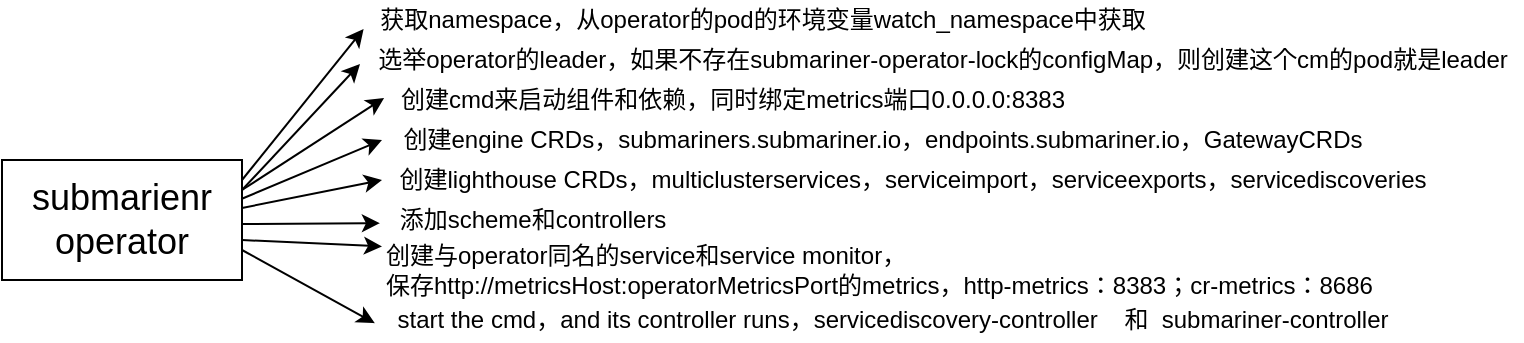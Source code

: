 <mxfile version="13.9.8" type="github" pages="3">
  <diagram id="Ht1M8jgEwFfnCIfOTk4-" name="operator-process">
    <mxGraphModel dx="981" dy="532" grid="1" gridSize="10" guides="1" tooltips="1" connect="1" arrows="1" fold="1" page="1" pageScale="1" pageWidth="1169" pageHeight="827" math="0" shadow="0">
      <root>
        <mxCell id="0" />
        <mxCell id="1" parent="0" />
        <mxCell id="6Ttk6MVjyOUTEQbwX9wA-1" value="&lt;font style=&quot;font-size: 18px&quot;&gt;submarienr&lt;br&gt;operator&lt;/font&gt;" style="rounded=0;whiteSpace=wrap;html=1;" parent="1" vertex="1">
          <mxGeometry x="90" y="120" width="120" height="60" as="geometry" />
        </mxCell>
        <mxCell id="6Ttk6MVjyOUTEQbwX9wA-4" value="" style="endArrow=classic;html=1;entryX=0.002;entryY=0.725;entryDx=0;entryDy=0;entryPerimeter=0;" parent="1" edge="1" target="6Ttk6MVjyOUTEQbwX9wA-5">
          <mxGeometry width="50" height="50" relative="1" as="geometry">
            <mxPoint x="210" y="130" as="sourcePoint" />
            <mxPoint x="260" y="80" as="targetPoint" />
          </mxGeometry>
        </mxCell>
        <mxCell id="6Ttk6MVjyOUTEQbwX9wA-5" value="获取namespace，从operator的pod的环境变量watch_namespace中获取" style="text;html=1;align=center;verticalAlign=middle;resizable=0;points=[];autosize=1;" parent="1" vertex="1">
          <mxGeometry x="270" y="40" width="400" height="20" as="geometry" />
        </mxCell>
        <mxCell id="6Ttk6MVjyOUTEQbwX9wA-7" value="选举operator的leader，如果不存在submariner-operator-lock的configMap，则创建这个cm的pod就是leader" style="text;html=1;align=center;verticalAlign=middle;resizable=0;points=[];autosize=1;" parent="1" vertex="1">
          <mxGeometry x="270" y="60" width="580" height="20" as="geometry" />
        </mxCell>
        <mxCell id="bxi6inl1epP-guMML2Eb-1" value="" style="endArrow=classic;html=1;entryX=0.003;entryY=0.45;entryDx=0;entryDy=0;entryPerimeter=0;exitX=1;exitY=0.25;exitDx=0;exitDy=0;" edge="1" parent="1" source="6Ttk6MVjyOUTEQbwX9wA-1" target="bxi6inl1epP-guMML2Eb-2">
          <mxGeometry width="50" height="50" relative="1" as="geometry">
            <mxPoint x="212" y="154" as="sourcePoint" />
            <mxPoint x="272" y="110" as="targetPoint" />
          </mxGeometry>
        </mxCell>
        <mxCell id="bxi6inl1epP-guMML2Eb-2" value="创建cmd来启动组件和依赖，同时绑定metrics端口0.0.0.0:8383" style="text;html=1;align=center;verticalAlign=middle;resizable=0;points=[];autosize=1;" vertex="1" parent="1">
          <mxGeometry x="280" y="80" width="350" height="20" as="geometry" />
        </mxCell>
        <mxCell id="bxi6inl1epP-guMML2Eb-4" value="创建engine CRDs，submariners.submariner.io，endpoints.submariner.io，GatewayCRDs&lt;span style=&quot;color: rgba(0 , 0 , 0 , 0) ; font-family: monospace ; font-size: 0px&quot;&gt;%3CmxGraphModel%3E%3Croot%3E%3CmxCell%20id%3D%220%22%2F%3E%3CmxCell%20id%3D%221%22%20parent%3D%220%22%2F%3E%3CmxCell%20id%3D%222%22%20value%3D%22%22%20style%3D%22endArrow%3Dclassic%3Bhtml%3D1%3BentryX%3D0.003%3BentryY%3D0.45%3BentryDx%3D0%3BentryDy%3D0%3BentryPerimeter%3D0%3B%22%20edge%3D%221%22%20parent%3D%221%22%3E%3CmxGeometry%20width%3D%2250%22%20height%3D%2250%22%20relative%3D%221%22%20as%3D%22geometry%22%3E%3CmxPoint%20x%3D%22210%22%20y%3D%22142.12%22%20as%3D%22sourcePoint%22%2F%3E%3CmxPoint%20x%3D%22386.05%22%20y%3D%22119.0%22%20as%3D%22targetPoint%22%2F%3E%3C%2FmxGeometry%3E%3C%2FmxCell%3E%3C%2Froot%3E%3C%2FmxGraphModel%3E&lt;/span&gt;&lt;font color=&quot;rgba(0, 0, 0, 0)&quot; face=&quot;monospace&quot;&gt;&lt;span style=&quot;font-size: 0px&quot;&gt;engine CRDs&lt;/span&gt;&lt;/font&gt;" style="text;html=1;align=center;verticalAlign=middle;resizable=0;points=[];autosize=1;" vertex="1" parent="1">
          <mxGeometry x="280" y="100" width="500" height="20" as="geometry" />
        </mxCell>
        <mxCell id="bxi6inl1epP-guMML2Eb-6" value="" style="endArrow=classic;html=1;entryX=0;entryY=0.5;entryDx=0;entryDy=0;entryPerimeter=0;exitX=0.997;exitY=0.325;exitDx=0;exitDy=0;exitPerimeter=0;" edge="1" parent="1" source="6Ttk6MVjyOUTEQbwX9wA-1" target="bxi6inl1epP-guMML2Eb-4">
          <mxGeometry width="50" height="50" relative="1" as="geometry">
            <mxPoint x="210" y="149.56" as="sourcePoint" />
            <mxPoint x="386.05" y="126.44" as="targetPoint" />
          </mxGeometry>
        </mxCell>
        <mxCell id="bxi6inl1epP-guMML2Eb-7" value="创建lighthouse CRDs，multiclusterservices，serviceimport，serviceexports，servicediscoveries&lt;span style=&quot;color: rgba(0 , 0 , 0 , 0) ; font-family: monospace ; font-size: 0px&quot;&gt;%3CmxGraphModel%3E%3Croot%3E%3CmxCell%20id%3D%220%22%2F%3E%3CmxCell%20id%3D%221%22%20parent%3D%220%22%2F%3E%3CmxCell%20id%3D%222%22%20value%3D%22%22%20style%3D%22endArrow%3Dclassic%3Bhtml%3D1%3BentryX%3D0.003%3BentryY%3D0.45%3BentryDx%3D0%3BentryDy%3D0%3BentryPerimeter%3D0%3B%22%20edge%3D%221%22%20parent%3D%221%22%3E%3CmxGeometry%20width%3D%2250%22%20height%3D%2250%22%20relative%3D%221%22%20as%3D%22geometry%22%3E%3CmxPoint%20x%3D%22210%22%20y%3D%22142.12%22%20as%3D%22sourcePoint%22%2F%3E%3CmxPoint%20x%3D%22386.05%22%20y%3D%22119.0%22%20as%3D%22targetPoint%22%2F%3E%3C%2FmxGeometry%3E%3C%2FmxCell%3E%3C%2Froot%3E%3C%2FmxGraphModel%3E&lt;/span&gt;&lt;font color=&quot;rgba(0, 0, 0, 0)&quot; face=&quot;monospace&quot;&gt;&lt;span style=&quot;font-size: 0px&quot;&gt;engine CRDs&lt;/span&gt;&lt;/font&gt;" style="text;html=1;align=center;verticalAlign=middle;resizable=0;points=[];autosize=1;" vertex="1" parent="1">
          <mxGeometry x="280" y="120" width="530" height="20" as="geometry" />
        </mxCell>
        <mxCell id="bxi6inl1epP-guMML2Eb-8" value="" style="endArrow=classic;html=1;exitX=1;exitY=0.4;exitDx=0;exitDy=0;exitPerimeter=0;entryX=0;entryY=0.5;entryDx=0;entryDy=0;entryPerimeter=0;" edge="1" parent="1" target="bxi6inl1epP-guMML2Eb-7" source="6Ttk6MVjyOUTEQbwX9wA-1">
          <mxGeometry width="50" height="50" relative="1" as="geometry">
            <mxPoint x="210" y="167.56" as="sourcePoint" />
            <mxPoint x="386.05" y="144.44" as="targetPoint" />
          </mxGeometry>
        </mxCell>
        <mxCell id="bxi6inl1epP-guMML2Eb-9" value="创建与operator同名的service和service monitor，&lt;br&gt;保存http://metricsHost:operatorMetricsPort的metrics，http-metrics：8383；cr-metrics：8686" style="text;html=1;align=left;verticalAlign=middle;resizable=0;points=[];autosize=1;" vertex="1" parent="1">
          <mxGeometry x="280.0" y="160" width="510" height="30" as="geometry" />
        </mxCell>
        <mxCell id="bxi6inl1epP-guMML2Eb-10" value="" style="endArrow=classic;html=1;entryX=-0.007;entryY=0.579;entryDx=0;entryDy=0;entryPerimeter=0;" edge="1" parent="1" target="bxi6inl1epP-guMML2Eb-11">
          <mxGeometry width="50" height="50" relative="1" as="geometry">
            <mxPoint x="210" y="152" as="sourcePoint" />
            <mxPoint x="385.63" y="154.44" as="targetPoint" />
          </mxGeometry>
        </mxCell>
        <mxCell id="bxi6inl1epP-guMML2Eb-11" value="添加scheme和controllers" style="text;html=1;align=center;verticalAlign=middle;resizable=0;points=[];autosize=1;" vertex="1" parent="1">
          <mxGeometry x="280.0" y="140" width="150" height="20" as="geometry" />
        </mxCell>
        <mxCell id="bxi6inl1epP-guMML2Eb-12" value="" style="endArrow=classic;html=1;" edge="1" parent="1" target="bxi6inl1epP-guMML2Eb-9">
          <mxGeometry width="50" height="50" relative="1" as="geometry">
            <mxPoint x="210" y="160" as="sourcePoint" />
            <mxPoint x="385.21" y="165.8" as="targetPoint" />
          </mxGeometry>
        </mxCell>
        <mxCell id="bxi6inl1epP-guMML2Eb-14" value="" style="endArrow=classic;html=1;exitX=1;exitY=0.25;exitDx=0;exitDy=0;" edge="1" parent="1" source="6Ttk6MVjyOUTEQbwX9wA-1">
          <mxGeometry width="50" height="50" relative="1" as="geometry">
            <mxPoint x="220" y="145" as="sourcePoint" />
            <mxPoint x="269" y="72" as="targetPoint" />
          </mxGeometry>
        </mxCell>
        <mxCell id="bxi6inl1epP-guMML2Eb-15" value="" style="endArrow=classic;html=1;entryX=-0.007;entryY=0.579;entryDx=0;entryDy=0;entryPerimeter=0;exitX=1;exitY=0.75;exitDx=0;exitDy=0;" edge="1" parent="1" target="bxi6inl1epP-guMML2Eb-16" source="6Ttk6MVjyOUTEQbwX9wA-1">
          <mxGeometry width="50" height="50" relative="1" as="geometry">
            <mxPoint x="210" y="232" as="sourcePoint" />
            <mxPoint x="385.63" y="234.44" as="targetPoint" />
          </mxGeometry>
        </mxCell>
        <mxCell id="bxi6inl1epP-guMML2Eb-16" value="start the cmd，and its controller runs，servicediscovery-controller&amp;nbsp; &amp;nbsp; 和&amp;nbsp;&amp;nbsp;submariner-controller" style="text;html=1;align=center;verticalAlign=middle;resizable=0;points=[];autosize=1;" vertex="1" parent="1">
          <mxGeometry x="280.0" y="190" width="510" height="20" as="geometry" />
        </mxCell>
      </root>
    </mxGraphModel>
  </diagram>
  <diagram id="Gajw48IiDgHLdyh9EDvu" name="submariner-controller">
    <mxGraphModel dx="1422" dy="772" grid="1" gridSize="10" guides="1" tooltips="1" connect="1" arrows="1" fold="1" page="1" pageScale="1" pageWidth="827" pageHeight="1169" math="0" shadow="0">
      <root>
        <mxCell id="fTO4weohDSsOzyyNUopB-0" />
        <mxCell id="fTO4weohDSsOzyyNUopB-1" parent="fTO4weohDSsOzyyNUopB-0" />
        <mxCell id="YSVnjP1xltLRZuk7L1aq-11" value="" style="edgeStyle=orthogonalEdgeStyle;rounded=0;orthogonalLoop=1;jettySize=auto;html=1;" edge="1" parent="fTO4weohDSsOzyyNUopB-1" source="YSVnjP1xltLRZuk7L1aq-12" target="YSVnjP1xltLRZuk7L1aq-21">
          <mxGeometry relative="1" as="geometry" />
        </mxCell>
        <mxCell id="YSVnjP1xltLRZuk7L1aq-12" value="&lt;font style=&quot;font-size: 18px&quot;&gt;submariner-controller&lt;/font&gt;" style="rounded=0;whiteSpace=wrap;html=1;align=center;" vertex="1" parent="fTO4weohDSsOzyyNUopB-1">
          <mxGeometry x="250" y="10" width="250" height="50" as="geometry" />
        </mxCell>
        <mxCell id="YSVnjP1xltLRZuk7L1aq-13" value="" style="edgeStyle=orthogonalEdgeStyle;rounded=0;orthogonalLoop=1;jettySize=auto;html=1;exitX=0.696;exitY=1;exitDx=0;exitDy=0;exitPerimeter=0;" edge="1" parent="fTO4weohDSsOzyyNUopB-1" target="YSVnjP1xltLRZuk7L1aq-15">
          <mxGeometry relative="1" as="geometry">
            <mxPoint x="374.96" y="110" as="sourcePoint" />
          </mxGeometry>
        </mxCell>
        <mxCell id="YSVnjP1xltLRZuk7L1aq-14" value="" style="edgeStyle=orthogonalEdgeStyle;rounded=0;orthogonalLoop=1;jettySize=auto;html=1;" edge="1" parent="fTO4weohDSsOzyyNUopB-1" source="YSVnjP1xltLRZuk7L1aq-15">
          <mxGeometry relative="1" as="geometry">
            <mxPoint x="375" y="202" as="targetPoint" />
          </mxGeometry>
        </mxCell>
        <mxCell id="YSVnjP1xltLRZuk7L1aq-15" value="&lt;font style=&quot;font-size: 18px&quot;&gt;获取Submariner实例&lt;/font&gt;" style="whiteSpace=wrap;html=1;align=center;" vertex="1" parent="fTO4weohDSsOzyyNUopB-1">
          <mxGeometry x="265" y="140" width="220" height="32" as="geometry" />
        </mxCell>
        <mxCell id="YSVnjP1xltLRZuk7L1aq-21" value="&lt;div style=&quot;text-align: left&quot;&gt;&lt;span style=&quot;text-align: center&quot;&gt;&lt;span style=&quot;font-size: 18px&quot;&gt;watch&amp;nbsp; Submariner&lt;/span&gt;&lt;span style=&quot;font-size: 18px&quot;&gt;（v1alpha1）、 appsv1.&lt;/span&gt;&lt;/span&gt;&lt;span style=&quot;font-size: 18px&quot;&gt;DaemonSets、&lt;/span&gt;&lt;span style=&quot;font-size: 18px&quot;&gt;Gateway.submariner.io（v1）&lt;/span&gt;&lt;/div&gt;" style="rounded=0;whiteSpace=wrap;html=1;align=left;" vertex="1" parent="fTO4weohDSsOzyyNUopB-1">
          <mxGeometry x="10" y="72" width="715" height="38" as="geometry" />
        </mxCell>
        <mxCell id="9_wJL0LmT1u2wDjK_UKI-2" value="" style="edgeStyle=orthogonalEdgeStyle;rounded=0;orthogonalLoop=1;jettySize=auto;html=1;" edge="1" parent="fTO4weohDSsOzyyNUopB-1" source="9_wJL0LmT1u2wDjK_UKI-0" target="9_wJL0LmT1u2wDjK_UKI-1">
          <mxGeometry relative="1" as="geometry" />
        </mxCell>
        <mxCell id="Ivev1BaHZAPnIw2M3kdI-1" value="" style="edgeStyle=orthogonalEdgeStyle;rounded=0;orthogonalLoop=1;jettySize=auto;html=1;" edge="1" parent="fTO4weohDSsOzyyNUopB-1" source="9_wJL0LmT1u2wDjK_UKI-0" target="Ivev1BaHZAPnIw2M3kdI-0">
          <mxGeometry relative="1" as="geometry" />
        </mxCell>
        <mxCell id="9_wJL0LmT1u2wDjK_UKI-0" value="&lt;span style=&quot;font-size: 18px&quot;&gt;更新submariner默认参数（空则设置默认值）&lt;/span&gt;" style="whiteSpace=wrap;html=1;align=center;" vertex="1" parent="fTO4weohDSsOzyyNUopB-1">
          <mxGeometry x="191.25" y="202" width="367.5" height="32" as="geometry" />
        </mxCell>
        <mxCell id="9_wJL0LmT1u2wDjK_UKI-1" value="&lt;font style=&quot;font-size: 14px&quot;&gt;Spec.Repository =&amp;nbsp;&amp;nbsp;quay.io/submariner&lt;br&gt;&lt;/font&gt;&lt;div style=&quot;text-align: left&quot;&gt;&lt;span&gt;&lt;font size=&quot;3&quot;&gt;Spec.Version = 0.7.0&lt;/font&gt;&lt;/span&gt;&lt;/div&gt;&lt;div style=&quot;text-align: left&quot;&gt;&lt;span&gt;&lt;font size=&quot;3&quot;&gt;Spec.ColorCodes = blue&lt;/font&gt;&lt;/span&gt;&lt;/div&gt;" style="whiteSpace=wrap;html=1;" vertex="1" parent="fTO4weohDSsOzyyNUopB-1">
          <mxGeometry x="580" y="188" width="260" height="60" as="geometry" />
        </mxCell>
        <mxCell id="Ivev1BaHZAPnIw2M3kdI-3" value="" style="edgeStyle=orthogonalEdgeStyle;rounded=0;orthogonalLoop=1;jettySize=auto;html=1;exitX=1;exitY=0.5;exitDx=0;exitDy=0;" edge="1" parent="fTO4weohDSsOzyyNUopB-1" source="Ivev1BaHZAPnIw2M3kdI-0" target="Ivev1BaHZAPnIw2M3kdI-2">
          <mxGeometry relative="1" as="geometry">
            <Array as="points">
              <mxPoint x="435" y="273" />
            </Array>
          </mxGeometry>
        </mxCell>
        <mxCell id="Ivev1BaHZAPnIw2M3kdI-24" value="" style="edgeStyle=orthogonalEdgeStyle;rounded=0;orthogonalLoop=1;jettySize=auto;html=1;" edge="1" parent="fTO4weohDSsOzyyNUopB-1" source="Ivev1BaHZAPnIw2M3kdI-0" target="Ivev1BaHZAPnIw2M3kdI-23">
          <mxGeometry relative="1" as="geometry" />
        </mxCell>
        <mxCell id="Ivev1BaHZAPnIw2M3kdI-0" value="&lt;font style=&quot;font-size: 18px&quot;&gt;服务发现&lt;/font&gt;" style="whiteSpace=wrap;html=1;" vertex="1" parent="fTO4weohDSsOzyyNUopB-1">
          <mxGeometry x="315" y="260" width="120" height="30" as="geometry" />
        </mxCell>
        <mxCell id="Ivev1BaHZAPnIw2M3kdI-2" value="&lt;font style=&quot;font-size: 14px&quot;&gt;1.如果之前存在服务发现，则直接使用---如果clusterNetwork存在 且 网络插件也存在，直接返回&lt;br&gt;&lt;/font&gt;" style="whiteSpace=wrap;html=1;align=left;" vertex="1" parent="fTO4weohDSsOzyyNUopB-1">
          <mxGeometry x="467" y="255" width="360" height="35" as="geometry" />
        </mxCell>
        <mxCell id="Ivev1BaHZAPnIw2M3kdI-12" value="" style="edgeStyle=orthogonalEdgeStyle;rounded=0;orthogonalLoop=1;jettySize=auto;html=1;" edge="1" parent="fTO4weohDSsOzyyNUopB-1" source="Ivev1BaHZAPnIw2M3kdI-5" target="Ivev1BaHZAPnIw2M3kdI-11">
          <mxGeometry relative="1" as="geometry" />
        </mxCell>
        <mxCell id="Ivev1BaHZAPnIw2M3kdI-21" value="" style="edgeStyle=orthogonalEdgeStyle;rounded=0;orthogonalLoop=1;jettySize=auto;html=1;" edge="1" parent="fTO4weohDSsOzyyNUopB-1" source="Ivev1BaHZAPnIw2M3kdI-5" target="Ivev1BaHZAPnIw2M3kdI-20">
          <mxGeometry relative="1" as="geometry" />
        </mxCell>
        <mxCell id="Ivev1BaHZAPnIw2M3kdI-5" value="&lt;font style=&quot;font-size: 14px&quot;&gt;2.不存在服务发现，进行服务发现&lt;br&gt;&lt;/font&gt;" style="whiteSpace=wrap;html=1;align=left;" vertex="1" parent="fTO4weohDSsOzyyNUopB-1">
          <mxGeometry x="467" y="300" width="213" height="35" as="geometry" />
        </mxCell>
        <mxCell id="Ivev1BaHZAPnIw2M3kdI-6" value="" style="edgeStyle=orthogonalEdgeStyle;rounded=0;orthogonalLoop=1;jettySize=auto;html=1;entryX=0;entryY=0.5;entryDx=0;entryDy=0;" edge="1" parent="fTO4weohDSsOzyyNUopB-1" source="Ivev1BaHZAPnIw2M3kdI-0" target="Ivev1BaHZAPnIw2M3kdI-5">
          <mxGeometry relative="1" as="geometry">
            <mxPoint x="445" y="285" as="sourcePoint" />
            <mxPoint x="477" y="282.524" as="targetPoint" />
            <Array as="points">
              <mxPoint x="447" y="275" />
              <mxPoint x="447" y="317" />
            </Array>
          </mxGeometry>
        </mxCell>
        <mxCell id="Ivev1BaHZAPnIw2M3kdI-14" value="" style="edgeStyle=orthogonalEdgeStyle;rounded=0;orthogonalLoop=1;jettySize=auto;html=1;" edge="1" parent="fTO4weohDSsOzyyNUopB-1" source="Ivev1BaHZAPnIw2M3kdI-11" target="Ivev1BaHZAPnIw2M3kdI-13">
          <mxGeometry relative="1" as="geometry" />
        </mxCell>
        <mxCell id="Ivev1BaHZAPnIw2M3kdI-11" value="&lt;font style=&quot;font-size: 14px&quot;&gt;1.判断rOpenShift4Network、WeaveNetwork、FlannelNetwork&lt;br&gt;&lt;/font&gt;" style="whiteSpace=wrap;html=1;align=left;" vertex="1" parent="fTO4weohDSsOzyyNUopB-1">
          <mxGeometry x="700" y="300" width="210" height="35" as="geometry" />
        </mxCell>
        <mxCell id="Ivev1BaHZAPnIw2M3kdI-25" value="" style="edgeStyle=orthogonalEdgeStyle;rounded=0;orthogonalLoop=1;jettySize=auto;html=1;" edge="1" parent="fTO4weohDSsOzyyNUopB-1" source="Ivev1BaHZAPnIw2M3kdI-13" target="Ivev1BaHZAPnIw2M3kdI-15">
          <mxGeometry relative="1" as="geometry" />
        </mxCell>
        <mxCell id="Ivev1BaHZAPnIw2M3kdI-13" value="&lt;font style=&quot;font-size: 14px&quot;&gt;2.设置PodCIDRs&lt;br&gt;&amp;nbsp; &amp;nbsp;设置ServiceCIDRs&lt;br&gt;&amp;nbsp; &amp;nbsp;设置NetworkPlugin的name&lt;br&gt;&lt;/font&gt;" style="whiteSpace=wrap;html=1;align=left;" vertex="1" parent="fTO4weohDSsOzyyNUopB-1">
          <mxGeometry x="940" y="292.5" width="190" height="50" as="geometry" />
        </mxCell>
        <mxCell id="Ivev1BaHZAPnIw2M3kdI-15" value="&lt;font style=&quot;font-size: 14px&quot;&gt;3.查询globalCIDRs（查submariner，.Spec.GlobalCIDR）&lt;br&gt;&amp;nbsp; &amp;nbsp;返回discovery&lt;br&gt;如果没有服务发现，则使用generic的discovery&lt;br&gt;（查kube-controller为podCIDRs和kube-apiserver是serviceCIDRs）&lt;br&gt;&lt;/font&gt;" style="whiteSpace=wrap;html=1;align=left;" vertex="1" parent="fTO4weohDSsOzyyNUopB-1">
          <mxGeometry x="1150" y="282.5" width="440" height="70" as="geometry" />
        </mxCell>
        <mxCell id="Ivev1BaHZAPnIw2M3kdI-20" value="&lt;font style=&quot;font-size: 14px&quot;&gt;3.设置submariner.Status的ClusterCIDR 和&amp;nbsp;ServiceCIDR&lt;br&gt;&lt;/font&gt;" style="whiteSpace=wrap;html=1;align=left;" vertex="1" parent="fTO4weohDSsOzyyNUopB-1">
          <mxGeometry x="467" y="352.5" width="213" height="35" as="geometry" />
        </mxCell>
        <mxCell id="Ivev1BaHZAPnIw2M3kdI-22" value="" style="edgeStyle=orthogonalEdgeStyle;rounded=0;orthogonalLoop=1;jettySize=auto;html=1;entryX=0;entryY=0.54;entryDx=0;entryDy=0;exitX=0.994;exitY=0.812;exitDx=0;exitDy=0;exitPerimeter=0;entryPerimeter=0;" edge="1" parent="fTO4weohDSsOzyyNUopB-1" source="Ivev1BaHZAPnIw2M3kdI-0" target="Ivev1BaHZAPnIw2M3kdI-20">
          <mxGeometry relative="1" as="geometry">
            <mxPoint x="445" y="285.01" as="sourcePoint" />
            <mxPoint x="477" y="327.5" as="targetPoint" />
            <Array as="points">
              <mxPoint x="440" y="284" />
              <mxPoint x="440" y="371" />
              <mxPoint x="467" y="371" />
            </Array>
          </mxGeometry>
        </mxCell>
        <mxCell id="Ivev1BaHZAPnIw2M3kdI-29" value="" style="edgeStyle=orthogonalEdgeStyle;rounded=0;orthogonalLoop=1;jettySize=auto;html=1;" edge="1" parent="fTO4weohDSsOzyyNUopB-1" source="Ivev1BaHZAPnIw2M3kdI-23" target="Ivev1BaHZAPnIw2M3kdI-28">
          <mxGeometry relative="1" as="geometry" />
        </mxCell>
        <mxCell id="Ua-teP7_7NLsLcD_5R8c-5" value="" style="edgeStyle=orthogonalEdgeStyle;rounded=0;orthogonalLoop=1;jettySize=auto;html=1;" edge="1" parent="fTO4weohDSsOzyyNUopB-1" source="Ivev1BaHZAPnIw2M3kdI-23" target="Ua-teP7_7NLsLcD_5R8c-4">
          <mxGeometry relative="1" as="geometry" />
        </mxCell>
        <mxCell id="Ivev1BaHZAPnIw2M3kdI-23" value="&lt;font style=&quot;font-size: 18px&quot;&gt;reconcileEngineDaemonSet&lt;/font&gt;" style="whiteSpace=wrap;html=1;" vertex="1" parent="fTO4weohDSsOzyyNUopB-1">
          <mxGeometry x="260.63" y="397.5" width="228.75" height="30" as="geometry" />
        </mxCell>
        <mxCell id="Ua-teP7_7NLsLcD_5R8c-2" value="" style="edgeStyle=orthogonalEdgeStyle;rounded=0;orthogonalLoop=1;jettySize=auto;html=1;" edge="1" parent="fTO4weohDSsOzyyNUopB-1" source="Ivev1BaHZAPnIw2M3kdI-28" target="Ua-teP7_7NLsLcD_5R8c-1">
          <mxGeometry relative="1" as="geometry" />
        </mxCell>
        <mxCell id="Ua-teP7_7NLsLcD_5R8c-6" value="" style="edgeStyle=orthogonalEdgeStyle;rounded=0;orthogonalLoop=1;jettySize=auto;html=1;" edge="1" parent="fTO4weohDSsOzyyNUopB-1" source="Ivev1BaHZAPnIw2M3kdI-28" target="WasMY_L5gTIYpgcNoX2y-0">
          <mxGeometry relative="1" as="geometry" />
        </mxCell>
        <mxCell id="Ivev1BaHZAPnIw2M3kdI-28" value="&lt;font style=&quot;font-size: 14px&quot;&gt;1.创建submariner-gateway的daemonsets&lt;br&gt;&lt;/font&gt;" style="whiteSpace=wrap;html=1;align=left;" vertex="1" parent="fTO4weohDSsOzyyNUopB-1">
          <mxGeometry x="530" y="395" width="160" height="35" as="geometry" />
        </mxCell>
        <mxCell id="WasMY_L5gTIYpgcNoX2y-0" value="&lt;span style=&quot;background-color: rgb(255 , 255 , 255)&quot;&gt;lables (app是matchLabels)&lt;br&gt;&lt;span style=&quot;text-align: center&quot;&gt;app=&lt;/span&gt;&lt;span style=&quot;text-align: center&quot;&gt;submariner-engine&lt;br&gt;&lt;/span&gt;&lt;span style=&quot;text-align: center&quot;&gt;component=&lt;/span&gt;&lt;/span&gt;engine" style="whiteSpace=wrap;html=1;align=left;" vertex="1" parent="fTO4weohDSsOzyyNUopB-1">
          <mxGeometry x="710" y="390" width="230" height="45" as="geometry" />
        </mxCell>
        <mxCell id="Ua-teP7_7NLsLcD_5R8c-0" value="&lt;font style=&quot;font-size: 14px&quot;&gt;&lt;b&gt;设置controller的reference&lt;/b&gt;：&lt;/font&gt;&lt;span style=&quot;color: rgb(51 , 51 , 51) ; font-family: &amp;#34;helvetica neue&amp;#34; , &amp;#34;helvetica&amp;#34; , &amp;#34;arial&amp;#34; , &amp;#34;hiragino sans gb&amp;#34; , &amp;#34;hiragino sans gb w3&amp;#34; , &amp;#34;microsoft yahei ui&amp;#34; , &amp;#34;microsoft yahei&amp;#34; , sans-serif ; font-size: 13px&quot;&gt;SetControllerReference将所有者设置为受控时的Controller OwnerReference。&lt;/span&gt;&lt;span style=&quot;color: rgb(51 , 51 , 51) ; font-family: &amp;#34;helvetica neue&amp;#34; , &amp;#34;helvetica&amp;#34; , &amp;#34;arial&amp;#34; , &amp;#34;hiragino sans gb&amp;#34; , &amp;#34;hiragino sans gb w3&amp;#34; , &amp;#34;microsoft yahei ui&amp;#34; , &amp;#34;microsoft yahei&amp;#34; , sans-serif ; font-size: 13px&quot;&gt;&amp;nbsp;这用于对受控对象进行垃圾回收，并在对受控对象进行更改时协调所有者对象&lt;/span&gt;&lt;span style=&quot;color: rgb(51 , 51 , 51) ; font-family: &amp;#34;helvetica neue&amp;#34; , &amp;#34;helvetica&amp;#34; , &amp;#34;arial&amp;#34; , &amp;#34;hiragino sans gb&amp;#34; , &amp;#34;hiragino sans gb w3&amp;#34; , &amp;#34;microsoft yahei ui&amp;#34; , &amp;#34;microsoft yahei&amp;#34; , sans-serif ; font-size: 13px&quot;&gt;（使用Watch + EnqueueRequestForOwner）。&lt;/span&gt;&lt;span style=&quot;color: rgb(51 , 51 , 51) ; font-family: &amp;#34;helvetica neue&amp;#34; , &amp;#34;helvetica&amp;#34; , &amp;#34;arial&amp;#34; , &amp;#34;hiragino sans gb&amp;#34; , &amp;#34;hiragino sans gb w3&amp;#34; , &amp;#34;microsoft yahei ui&amp;#34; , &amp;#34;microsoft yahei&amp;#34; , sans-serif ; font-size: 13px&quot;&gt;&amp;nbsp;由于只有一个OwnerReference可以是控制器，因此，&lt;/span&gt;&lt;span style=&quot;color: rgb(51 , 51 , 51) ; font-family: &amp;#34;helvetica neue&amp;#34; , &amp;#34;helvetica&amp;#34; , &amp;#34;arial&amp;#34; , &amp;#34;hiragino sans gb&amp;#34; , &amp;#34;hiragino sans gb w3&amp;#34; , &amp;#34;microsoft yahei ui&amp;#34; , &amp;#34;microsoft yahei&amp;#34; , sans-serif ; font-size: 13px&quot;&gt;如果存在另一个设置了Controller标志的OwnerReference，则它将返回错误。&lt;/span&gt;" style="rounded=0;whiteSpace=wrap;html=1;align=left;" vertex="1" parent="fTO4weohDSsOzyyNUopB-1">
          <mxGeometry y="240" width="250" height="170" as="geometry" />
        </mxCell>
        <mxCell id="Ua-teP7_7NLsLcD_5R8c-1" value="&lt;span style=&quot;font-size: 14px&quot;&gt;2.设置controller的reference&lt;/span&gt;" style="whiteSpace=wrap;html=1;align=left;" vertex="1" parent="fTO4weohDSsOzyyNUopB-1">
          <mxGeometry x="522.5" y="450" width="175" height="30" as="geometry" />
        </mxCell>
        <mxCell id="Ua-teP7_7NLsLcD_5R8c-10" value="" style="edgeStyle=orthogonalEdgeStyle;rounded=0;orthogonalLoop=1;jettySize=auto;html=1;" edge="1" parent="fTO4weohDSsOzyyNUopB-1" source="Ua-teP7_7NLsLcD_5R8c-4" target="Ua-teP7_7NLsLcD_5R8c-7">
          <mxGeometry relative="1" as="geometry" />
        </mxCell>
        <mxCell id="Ua-teP7_7NLsLcD_5R8c-19" value="" style="edgeStyle=orthogonalEdgeStyle;rounded=0;orthogonalLoop=1;jettySize=auto;html=1;" edge="1" parent="fTO4weohDSsOzyyNUopB-1" source="Ua-teP7_7NLsLcD_5R8c-4" target="Ua-teP7_7NLsLcD_5R8c-18">
          <mxGeometry relative="1" as="geometry" />
        </mxCell>
        <mxCell id="Ua-teP7_7NLsLcD_5R8c-4" value="&lt;font style=&quot;font-size: 18px&quot;&gt;reconcileRouteagentDaemonSet&lt;/font&gt;" style="whiteSpace=wrap;html=1;" vertex="1" parent="fTO4weohDSsOzyyNUopB-1">
          <mxGeometry x="238.13" y="527.5" width="273.75" height="30" as="geometry" />
        </mxCell>
        <mxCell id="Ua-teP7_7NLsLcD_5R8c-9" value="" style="edgeStyle=orthogonalEdgeStyle;rounded=0;orthogonalLoop=1;jettySize=auto;html=1;" edge="1" parent="fTO4weohDSsOzyyNUopB-1" source="Ua-teP7_7NLsLcD_5R8c-7" target="Ua-teP7_7NLsLcD_5R8c-8">
          <mxGeometry relative="1" as="geometry" />
        </mxCell>
        <mxCell id="Ua-teP7_7NLsLcD_5R8c-13" value="" style="edgeStyle=orthogonalEdgeStyle;rounded=0;orthogonalLoop=1;jettySize=auto;html=1;" edge="1" parent="fTO4weohDSsOzyyNUopB-1" source="Ua-teP7_7NLsLcD_5R8c-7" target="Ua-teP7_7NLsLcD_5R8c-12">
          <mxGeometry relative="1" as="geometry" />
        </mxCell>
        <mxCell id="Ua-teP7_7NLsLcD_5R8c-7" value="&lt;font style=&quot;font-size: 14px&quot;&gt;1.创建submariner-gateway的daemonsets&lt;br&gt;&lt;/font&gt;" style="whiteSpace=wrap;html=1;align=left;" vertex="1" parent="fTO4weohDSsOzyyNUopB-1">
          <mxGeometry x="530" y="525" width="160" height="35" as="geometry" />
        </mxCell>
        <mxCell id="Ua-teP7_7NLsLcD_5R8c-8" value="&lt;span style=&quot;background-color: rgb(255 , 255 , 255)&quot;&gt;lables (app是matchLabels)&lt;br&gt;&lt;span style=&quot;text-align: center&quot;&gt;app=&lt;/span&gt;&lt;span style=&quot;text-align: center&quot;&gt;submariner-routeagent&lt;br&gt;&lt;/span&gt;&lt;span style=&quot;text-align: center&quot;&gt;component=&lt;/span&gt;&lt;/span&gt;routeagent" style="whiteSpace=wrap;html=1;align=left;" vertex="1" parent="fTO4weohDSsOzyyNUopB-1">
          <mxGeometry x="725" y="520" width="230" height="45" as="geometry" />
        </mxCell>
        <mxCell id="Ua-teP7_7NLsLcD_5R8c-11" value="&lt;div&gt;&lt;span style=&quot;background-color: rgb(255 , 255 , 255)&quot;&gt;Env: []corev1.EnvVar{&lt;/span&gt;&lt;/div&gt;&lt;div&gt;&lt;span style=&quot;background-color: rgb(255 , 255 , 255)&quot;&gt;&lt;span&gt;								&lt;/span&gt;{Name: &quot;SUBMARINER_NAMESPACE&quot;, Value: cr.Spec.Namespace},&lt;/span&gt;&lt;/div&gt;&lt;div&gt;&lt;span style=&quot;background-color: rgb(255 , 255 , 255)&quot;&gt;&lt;span&gt;								&lt;/span&gt;{Name: &quot;SUBMARINER_CLUSTERID&quot;, Value: cr.Spec.ClusterID},&lt;/span&gt;&lt;/div&gt;&lt;div&gt;&lt;span style=&quot;background-color: rgb(255 , 255 , 255)&quot;&gt;&lt;span&gt;								&lt;/span&gt;{Name: &quot;SUBMARINER_DEBUG&quot;, Value: strconv.FormatBool(cr.Spec.Debug)},&lt;/span&gt;&lt;/div&gt;&lt;div&gt;&lt;span style=&quot;background-color: rgb(255 , 255 , 255)&quot;&gt;&lt;span&gt;								&lt;/span&gt;{Name: &quot;SUBMARINER_CLUSTERCIDR&quot;, Value: cr.Status.ClusterCIDR},&lt;/span&gt;&lt;/div&gt;&lt;div&gt;&lt;span style=&quot;background-color: rgb(255 , 255 , 255)&quot;&gt;&lt;span&gt;								&lt;/span&gt;{Name: &quot;SUBMARINER_SERVICECIDR&quot;, Value: cr.Status.ServiceCIDR},&lt;/span&gt;&lt;/div&gt;&lt;div&gt;&lt;span style=&quot;background-color: rgb(255 , 255 , 255)&quot;&gt;&lt;span&gt;								&lt;/span&gt;{Name: &quot;SUBMARINER_GLOBALCIDR&quot;, Value: cr.Spec.GlobalCIDR},&lt;/span&gt;&lt;/div&gt;" style="whiteSpace=wrap;html=1;align=left;" vertex="1" parent="fTO4weohDSsOzyyNUopB-1">
          <mxGeometry x="725" y="587.5" width="470" height="110" as="geometry" />
        </mxCell>
        <mxCell id="Ua-teP7_7NLsLcD_5R8c-12" value="&lt;span style=&quot;font-size: 14px&quot;&gt;2.设置controller的reference&lt;/span&gt;" style="whiteSpace=wrap;html=1;align=left;" vertex="1" parent="fTO4weohDSsOzyyNUopB-1">
          <mxGeometry x="522.5" y="577.5" width="175" height="30" as="geometry" />
        </mxCell>
        <mxCell id="Ua-teP7_7NLsLcD_5R8c-17" value="" style="endArrow=classic;html=1;entryX=-0.001;entryY=0.518;entryDx=0;entryDy=0;entryPerimeter=0;" edge="1" parent="fTO4weohDSsOzyyNUopB-1" target="Ua-teP7_7NLsLcD_5R8c-11">
          <mxGeometry width="50" height="50" relative="1" as="geometry">
            <mxPoint x="690" y="547.5" as="sourcePoint" />
            <mxPoint x="760" y="567.5" as="targetPoint" />
            <Array as="points">
              <mxPoint x="710" y="547.5" />
              <mxPoint x="710" y="587.5" />
              <mxPoint x="710" y="597.5" />
              <mxPoint x="710" y="644.5" />
            </Array>
          </mxGeometry>
        </mxCell>
        <mxCell id="Ua-teP7_7NLsLcD_5R8c-21" value="" style="edgeStyle=orthogonalEdgeStyle;rounded=0;orthogonalLoop=1;jettySize=auto;html=1;" edge="1" parent="fTO4weohDSsOzyyNUopB-1" source="Ua-teP7_7NLsLcD_5R8c-18" target="Ua-teP7_7NLsLcD_5R8c-20">
          <mxGeometry relative="1" as="geometry" />
        </mxCell>
        <mxCell id="Ua-teP7_7NLsLcD_5R8c-30" value="" style="edgeStyle=orthogonalEdgeStyle;rounded=0;orthogonalLoop=1;jettySize=auto;html=1;" edge="1" parent="fTO4weohDSsOzyyNUopB-1" source="Ua-teP7_7NLsLcD_5R8c-18" target="Ua-teP7_7NLsLcD_5R8c-29">
          <mxGeometry relative="1" as="geometry" />
        </mxCell>
        <mxCell id="Ua-teP7_7NLsLcD_5R8c-18" value="&lt;font style=&quot;font-size: 18px&quot;&gt;reconcileGlobalnetDaemonSet&lt;/font&gt;" style="whiteSpace=wrap;html=1;" vertex="1" parent="fTO4weohDSsOzyyNUopB-1">
          <mxGeometry x="238.13" y="757.5" width="273.75" height="30" as="geometry" />
        </mxCell>
        <mxCell id="Ua-teP7_7NLsLcD_5R8c-24" value="" style="edgeStyle=orthogonalEdgeStyle;rounded=0;orthogonalLoop=1;jettySize=auto;html=1;" edge="1" parent="fTO4weohDSsOzyyNUopB-1" source="Ua-teP7_7NLsLcD_5R8c-20" target="Ua-teP7_7NLsLcD_5R8c-22">
          <mxGeometry relative="1" as="geometry" />
        </mxCell>
        <mxCell id="Ua-teP7_7NLsLcD_5R8c-28" value="" style="edgeStyle=orthogonalEdgeStyle;rounded=0;orthogonalLoop=1;jettySize=auto;html=1;" edge="1" parent="fTO4weohDSsOzyyNUopB-1" source="Ua-teP7_7NLsLcD_5R8c-20" target="Ua-teP7_7NLsLcD_5R8c-27">
          <mxGeometry relative="1" as="geometry" />
        </mxCell>
        <mxCell id="Ua-teP7_7NLsLcD_5R8c-20" value="&lt;font style=&quot;font-size: 14px&quot;&gt;1.创建globalnetDaemonSet的daemonsets&lt;br&gt;&lt;/font&gt;" style="whiteSpace=wrap;html=1;align=left;" vertex="1" parent="fTO4weohDSsOzyyNUopB-1">
          <mxGeometry x="530" y="755" width="210" height="35" as="geometry" />
        </mxCell>
        <mxCell id="Ua-teP7_7NLsLcD_5R8c-22" value="&lt;span style=&quot;background-color: rgb(255 , 255 , 255)&quot;&gt;lables (app是matchLabels)&lt;br&gt;&lt;span style=&quot;text-align: center&quot;&gt;app=&lt;/span&gt;&lt;span style=&quot;text-align: center&quot;&gt;submariner-globalnet&lt;br&gt;&lt;/span&gt;&lt;span style=&quot;text-align: center&quot;&gt;component=&lt;/span&gt;&lt;/span&gt;globalnet" style="whiteSpace=wrap;html=1;align=left;" vertex="1" parent="fTO4weohDSsOzyyNUopB-1">
          <mxGeometry x="770" y="750" width="230" height="45" as="geometry" />
        </mxCell>
        <mxCell id="Ua-teP7_7NLsLcD_5R8c-23" value="&lt;div&gt;&lt;span style=&quot;background-color: rgb(255 , 255 , 255)&quot;&gt;Env:&amp;nbsp;&lt;/span&gt;&lt;/div&gt;&lt;div&gt;&lt;span style=&quot;background-color: rgb(255 , 255 , 255)&quot;&gt;&lt;span&gt;								&lt;/span&gt;{Name: &quot;SUBMARINER_NAMESPACE&quot;, Value: cr.Spec.Namespace},&lt;/span&gt;&lt;/div&gt;&lt;div&gt;&lt;span style=&quot;background-color: rgb(255 , 255 , 255)&quot;&gt;&lt;span&gt;								&lt;/span&gt;{Name: &quot;SUBMARINER_CLUSTERID&quot;, Value: cr.Spec.ClusterID},&lt;/span&gt;&lt;/div&gt;&lt;div&gt;&lt;span style=&quot;background-color: rgb(255 , 255 , 255)&quot;&gt;&lt;span&gt;								&lt;/span&gt;{Name: &quot;SUBMARINER_EXCLUDENS&quot;, Value: &quot;submariner-operator,kube-system,operators&quot;},&lt;/span&gt;&lt;/div&gt;" style="whiteSpace=wrap;html=1;align=left;" vertex="1" parent="fTO4weohDSsOzyyNUopB-1">
          <mxGeometry x="770" y="807.5" width="590" height="70" as="geometry" />
        </mxCell>
        <mxCell id="Ua-teP7_7NLsLcD_5R8c-26" value="" style="edgeStyle=orthogonalEdgeStyle;rounded=0;orthogonalLoop=1;jettySize=auto;html=1;exitX=1;exitY=0.75;exitDx=0;exitDy=0;entryX=-0.001;entryY=0.395;entryDx=0;entryDy=0;entryPerimeter=0;" edge="1" parent="fTO4weohDSsOzyyNUopB-1" source="Ua-teP7_7NLsLcD_5R8c-20" target="Ua-teP7_7NLsLcD_5R8c-23">
          <mxGeometry relative="1" as="geometry">
            <mxPoint x="750" y="782.5" as="sourcePoint" />
            <mxPoint x="780" y="782.5" as="targetPoint" />
            <Array as="points">
              <mxPoint x="750" y="781.5" />
              <mxPoint x="750" y="835.5" />
            </Array>
          </mxGeometry>
        </mxCell>
        <mxCell id="Ua-teP7_7NLsLcD_5R8c-27" value="&lt;span style=&quot;font-size: 14px&quot;&gt;2.设置controller的reference&lt;/span&gt;" style="whiteSpace=wrap;html=1;align=left;" vertex="1" parent="fTO4weohDSsOzyyNUopB-1">
          <mxGeometry x="530" y="807.5" width="210" height="30" as="geometry" />
        </mxCell>
        <mxCell id="Ua-teP7_7NLsLcD_5R8c-32" value="" style="edgeStyle=orthogonalEdgeStyle;rounded=0;orthogonalLoop=1;jettySize=auto;html=1;" edge="1" parent="fTO4weohDSsOzyyNUopB-1" source="Ua-teP7_7NLsLcD_5R8c-29" target="Ua-teP7_7NLsLcD_5R8c-31">
          <mxGeometry relative="1" as="geometry" />
        </mxCell>
        <mxCell id="Ua-teP7_7NLsLcD_5R8c-42" value="" style="edgeStyle=orthogonalEdgeStyle;rounded=0;orthogonalLoop=1;jettySize=auto;html=1;" edge="1" parent="fTO4weohDSsOzyyNUopB-1" source="Ua-teP7_7NLsLcD_5R8c-29" target="Ua-teP7_7NLsLcD_5R8c-41">
          <mxGeometry relative="1" as="geometry" />
        </mxCell>
        <mxCell id="Ua-teP7_7NLsLcD_5R8c-29" value="&lt;font style=&quot;font-size: 18px&quot;&gt;检索网关（gateway）信息&lt;/font&gt;" style="whiteSpace=wrap;html=1;" vertex="1" parent="fTO4weohDSsOzyyNUopB-1">
          <mxGeometry x="240" y="940" width="270" height="27.5" as="geometry" />
        </mxCell>
        <mxCell id="Ua-teP7_7NLsLcD_5R8c-34" value="" style="edgeStyle=orthogonalEdgeStyle;rounded=0;orthogonalLoop=1;jettySize=auto;html=1;" edge="1" parent="fTO4weohDSsOzyyNUopB-1" source="Ua-teP7_7NLsLcD_5R8c-31" target="Ua-teP7_7NLsLcD_5R8c-33">
          <mxGeometry relative="1" as="geometry" />
        </mxCell>
        <mxCell id="Ua-teP7_7NLsLcD_5R8c-31" value="&lt;font style=&quot;font-size: 14px&quot;&gt;1.查ns下所有的gateway.submariner.io&lt;br&gt;&lt;/font&gt;" style="whiteSpace=wrap;html=1;align=left;" vertex="1" parent="fTO4weohDSsOzyyNUopB-1">
          <mxGeometry x="530" y="936.25" width="240" height="35" as="geometry" />
        </mxCell>
        <mxCell id="Ua-teP7_7NLsLcD_5R8c-36" value="" style="edgeStyle=orthogonalEdgeStyle;rounded=0;orthogonalLoop=1;jettySize=auto;html=1;" edge="1" parent="fTO4weohDSsOzyyNUopB-1" source="Ua-teP7_7NLsLcD_5R8c-33" target="Ua-teP7_7NLsLcD_5R8c-35">
          <mxGeometry relative="1" as="geometry" />
        </mxCell>
        <mxCell id="Ua-teP7_7NLsLcD_5R8c-33" value="&lt;span style=&quot;font-size: 14px&quot;&gt;2.遍历网关，设置controller的reference&lt;/span&gt;" style="whiteSpace=wrap;html=1;align=left;" vertex="1" parent="fTO4weohDSsOzyyNUopB-1">
          <mxGeometry x="525" y="990" width="250" height="30" as="geometry" />
        </mxCell>
        <mxCell id="Ua-teP7_7NLsLcD_5R8c-38" value="" style="edgeStyle=orthogonalEdgeStyle;rounded=0;orthogonalLoop=1;jettySize=auto;html=1;" edge="1" parent="fTO4weohDSsOzyyNUopB-1" source="Ua-teP7_7NLsLcD_5R8c-35" target="Ua-teP7_7NLsLcD_5R8c-37">
          <mxGeometry relative="1" as="geometry" />
        </mxCell>
        <mxCell id="Ua-teP7_7NLsLcD_5R8c-35" value="&lt;span style=&quot;font-size: 14px&quot;&gt;3.记录网关总数，维护总数&lt;/span&gt;" style="whiteSpace=wrap;html=1;align=left;" vertex="1" parent="fTO4weohDSsOzyyNUopB-1">
          <mxGeometry x="525" y="1040" width="250" height="30" as="geometry" />
        </mxCell>
        <mxCell id="Ua-teP7_7NLsLcD_5R8c-40" value="" style="edgeStyle=orthogonalEdgeStyle;rounded=0;orthogonalLoop=1;jettySize=auto;html=1;" edge="1" parent="fTO4weohDSsOzyyNUopB-1" source="Ua-teP7_7NLsLcD_5R8c-37" target="Ua-teP7_7NLsLcD_5R8c-39">
          <mxGeometry relative="1" as="geometry" />
        </mxCell>
        <mxCell id="Ua-teP7_7NLsLcD_5R8c-37" value="&lt;span style=&quot;font-size: 14px&quot;&gt;4.遍历网关，根据网关状态，设置连接参数&lt;/span&gt;" style="whiteSpace=wrap;html=1;align=left;" vertex="1" parent="fTO4weohDSsOzyyNUopB-1">
          <mxGeometry x="525" y="1090" width="250" height="30" as="geometry" />
        </mxCell>
        <mxCell id="Ua-teP7_7NLsLcD_5R8c-39" value="&lt;div&gt;connectionsLocalClusterLabel:&amp;nbsp; &amp;nbsp;localCluster,&lt;/div&gt;&lt;div&gt;&lt;span&gt;		&lt;/span&gt;connectionsLocalHostnameLabel:&amp;nbsp; localHostname,&lt;/div&gt;&lt;div&gt;&lt;span&gt;		&lt;/span&gt;connectionsRemoteClusterLabel:&amp;nbsp; remoteCluster,&lt;/div&gt;&lt;div&gt;&lt;span&gt;		&lt;/span&gt;connectionsRemoteHostnameLabel: remoteHostname,&lt;/div&gt;&lt;div&gt;&lt;span&gt;		&lt;/span&gt;connectionsStatusLabel:&amp;nbsp; &amp;nbsp; &amp;nbsp; &amp;nbsp; &amp;nbsp;status,&lt;/div&gt;&lt;div&gt;&lt;br&gt;&lt;/div&gt;&lt;div&gt;&lt;br&gt;&lt;/div&gt;&lt;div&gt;&lt;pre style=&quot;background-color: #2b2b2b ; color: #a9b7c6 ; font-family: &amp;#34;jetbrains mono&amp;#34; ; font-size: 9.8pt&quot;&gt;ateway.Status.LocalEndpoint.ClusterID&lt;span style=&quot;color: #cc7832&quot;&gt;,&lt;br&gt;&lt;/span&gt;gateway.Status.LocalEndpoint.Hostname&lt;span style=&quot;color: #cc7832&quot;&gt;,&lt;br&gt;&lt;/span&gt;gateway.Status.Connections[j].Endpoint.ClusterID&lt;span style=&quot;color: #cc7832&quot;&gt;,&lt;br&gt;&lt;/span&gt;gateway.Status.Connections[j].Endpoint.Hostname&lt;span style=&quot;color: #cc7832&quot;&gt;,&lt;/span&gt;&lt;/pre&gt;&lt;/div&gt;" style="whiteSpace=wrap;html=1;align=left;" vertex="1" parent="fTO4weohDSsOzyyNUopB-1">
          <mxGeometry x="900" y="922.5" width="330" height="197.5" as="geometry" />
        </mxCell>
        <mxCell id="Ua-teP7_7NLsLcD_5R8c-44" value="" style="edgeStyle=orthogonalEdgeStyle;rounded=0;orthogonalLoop=1;jettySize=auto;html=1;" edge="1" parent="fTO4weohDSsOzyyNUopB-1" source="Ua-teP7_7NLsLcD_5R8c-41" target="Ua-teP7_7NLsLcD_5R8c-43">
          <mxGeometry relative="1" as="geometry" />
        </mxCell>
        <mxCell id="Ua-teP7_7NLsLcD_5R8c-46" value="" style="edgeStyle=orthogonalEdgeStyle;rounded=0;orthogonalLoop=1;jettySize=auto;html=1;fontSize=14;" edge="1" parent="fTO4weohDSsOzyyNUopB-1" source="Ua-teP7_7NLsLcD_5R8c-41">
          <mxGeometry relative="1" as="geometry">
            <mxPoint x="375.005" y="1291.25" as="targetPoint" />
          </mxGeometry>
        </mxCell>
        <mxCell id="Ua-teP7_7NLsLcD_5R8c-41" value="&lt;span style=&quot;font-size: 18px&quot;&gt;上面查到的submariner实例设置参数&lt;/span&gt;" style="whiteSpace=wrap;html=1;" vertex="1" parent="fTO4weohDSsOzyyNUopB-1">
          <mxGeometry x="225" y="1200" width="300.01" height="27.5" as="geometry" />
        </mxCell>
        <mxCell id="Ua-teP7_7NLsLcD_5R8c-43" value="&lt;div style=&quot;font-size: 14px;&quot;&gt;instance.Status.NatEnabled = instance.Spec.NatEnabled&lt;/div&gt;&lt;div style=&quot;font-size: 14px;&quot;&gt;&lt;span style=&quot;font-size: 14px;&quot;&gt;	&lt;/span&gt;instance.Status.ColorCodes = instance.Spec.ColorCodes&lt;/div&gt;&lt;div style=&quot;font-size: 14px;&quot;&gt;&lt;span style=&quot;font-size: 14px;&quot;&gt;	&lt;/span&gt;instance.Status.ClusterID = instance.Spec.ClusterID&lt;/div&gt;&lt;div style=&quot;font-size: 14px;&quot;&gt;&lt;span style=&quot;font-size: 14px;&quot;&gt;	&lt;/span&gt;instance.Status.GlobalCIDR = instance.Spec.GlobalCIDR&lt;/div&gt;&lt;div style=&quot;font-size: 14px;&quot;&gt;&lt;span style=&quot;font-size: 14px;&quot;&gt;	&lt;/span&gt;instance.Status.Gateways = &amp;amp;gatewayStatuses&lt;/div&gt;" style="whiteSpace=wrap;html=1;align=left;fontSize=14;" vertex="1" parent="fTO4weohDSsOzyyNUopB-1">
          <mxGeometry x="550" y="1168.75" width="410" height="90" as="geometry" />
        </mxCell>
        <mxCell id="Ua-teP7_7NLsLcD_5R8c-49" value="" style="edgeStyle=orthogonalEdgeStyle;rounded=0;orthogonalLoop=1;jettySize=auto;html=1;fontSize=14;" edge="1" parent="fTO4weohDSsOzyyNUopB-1" source="Ua-teP7_7NLsLcD_5R8c-47" target="Ua-teP7_7NLsLcD_5R8c-48">
          <mxGeometry relative="1" as="geometry" />
        </mxCell>
        <mxCell id="Ua-teP7_7NLsLcD_5R8c-47" value="&lt;span style=&quot;font-size: 18px&quot;&gt;根据engineDaemonSet、routeagentDaemonSet、globalnetDaemonSet&lt;/span&gt;&lt;span style=&quot;font-size: 18px&quot;&gt;更新、&lt;/span&gt;&lt;span style=&quot;font-size: 18px&quot;&gt;submariner实例的Status&lt;/span&gt;" style="whiteSpace=wrap;html=1;" vertex="1" parent="fTO4weohDSsOzyyNUopB-1">
          <mxGeometry x="225" y="1290" width="835" height="27.5" as="geometry" />
        </mxCell>
        <mxCell id="Ua-teP7_7NLsLcD_5R8c-51" value="" style="edgeStyle=orthogonalEdgeStyle;rounded=0;orthogonalLoop=1;jettySize=auto;html=1;fontSize=15;" edge="1" parent="fTO4weohDSsOzyyNUopB-1" source="Ua-teP7_7NLsLcD_5R8c-48" target="Ua-teP7_7NLsLcD_5R8c-50">
          <mxGeometry relative="1" as="geometry" />
        </mxCell>
        <mxCell id="Ua-teP7_7NLsLcD_5R8c-63" value="" style="edgeStyle=orthogonalEdgeStyle;rounded=0;orthogonalLoop=1;jettySize=auto;html=1;fontSize=15;" edge="1" parent="fTO4weohDSsOzyyNUopB-1" source="Ua-teP7_7NLsLcD_5R8c-48" target="Ua-teP7_7NLsLcD_5R8c-62">
          <mxGeometry relative="1" as="geometry" />
        </mxCell>
        <mxCell id="Ua-teP7_7NLsLcD_5R8c-48" value="&lt;font style=&quot;font-size: 18px&quot;&gt;reconcileServiceDiscovery&lt;/font&gt;" style="whiteSpace=wrap;html=1;fontSize=15;" vertex="1" parent="fTO4weohDSsOzyyNUopB-1">
          <mxGeometry x="516.25" y="1360" width="252.5" height="60" as="geometry" />
        </mxCell>
        <mxCell id="Ua-teP7_7NLsLcD_5R8c-57" value="" style="edgeStyle=orthogonalEdgeStyle;rounded=0;orthogonalLoop=1;jettySize=auto;html=1;fontSize=15;" edge="1" parent="fTO4weohDSsOzyyNUopB-1" source="Ua-teP7_7NLsLcD_5R8c-50" target="Ua-teP7_7NLsLcD_5R8c-54">
          <mxGeometry relative="1" as="geometry" />
        </mxCell>
        <mxCell id="Ua-teP7_7NLsLcD_5R8c-50" value="新建名字是service-discovery的ServiceDiscovery的cr" style="whiteSpace=wrap;html=1;fontSize=15;" vertex="1" parent="fTO4weohDSsOzyyNUopB-1">
          <mxGeometry x="840" y="1370" width="370" height="40" as="geometry" />
        </mxCell>
        <mxCell id="Ua-teP7_7NLsLcD_5R8c-56" value="" style="edgeStyle=orthogonalEdgeStyle;rounded=0;orthogonalLoop=1;jettySize=auto;html=1;fontSize=15;" edge="1" parent="fTO4weohDSsOzyyNUopB-1" source="Ua-teP7_7NLsLcD_5R8c-54" target="Ua-teP7_7NLsLcD_5R8c-55">
          <mxGeometry relative="1" as="geometry" />
        </mxCell>
        <mxCell id="Ua-teP7_7NLsLcD_5R8c-59" value="" style="edgeStyle=orthogonalEdgeStyle;rounded=0;orthogonalLoop=1;jettySize=auto;html=1;fontSize=15;" edge="1" parent="fTO4weohDSsOzyyNUopB-1" source="Ua-teP7_7NLsLcD_5R8c-54" target="Ua-teP7_7NLsLcD_5R8c-58">
          <mxGeometry relative="1" as="geometry" />
        </mxCell>
        <mxCell id="Ua-teP7_7NLsLcD_5R8c-54" value="cr设置参数" style="whiteSpace=wrap;html=1;fontSize=15;" vertex="1" parent="fTO4weohDSsOzyyNUopB-1">
          <mxGeometry x="965" y="1430" width="120" height="40" as="geometry" />
        </mxCell>
        <mxCell id="Ua-teP7_7NLsLcD_5R8c-55" value="&lt;div&gt;Version:&amp;nbsp; &amp;nbsp; &amp;nbsp; &amp;nbsp; &amp;nbsp; &amp;nbsp; &amp;nbsp; &amp;nbsp; &amp;nbsp; submariner.Spec.Version,&lt;/div&gt;&lt;div&gt;&lt;span&gt;					&lt;/span&gt;Repository:&amp;nbsp; &amp;nbsp; &amp;nbsp; &amp;nbsp; &amp;nbsp; &amp;nbsp; &amp;nbsp; &amp;nbsp;submariner.Spec.Repository,&lt;/div&gt;&lt;div&gt;&lt;span&gt;					&lt;/span&gt;BrokerK8sCA:&amp;nbsp; &amp;nbsp; &amp;nbsp; &amp;nbsp; &amp;nbsp; &amp;nbsp; &amp;nbsp; submariner.Spec.BrokerK8sCA,&lt;/div&gt;&lt;div&gt;&lt;span&gt;					&lt;/span&gt;BrokerK8sRemoteNamespace: submariner.Spec.BrokerK8sRemoteNamespace,&lt;/div&gt;&lt;div&gt;&lt;span&gt;					&lt;/span&gt;BrokerK8sApiServerToken:&amp;nbsp; submariner.Spec.BrokerK8sApiServerToken,&lt;/div&gt;&lt;div&gt;&lt;span&gt;					&lt;/span&gt;BrokerK8sApiServer:&amp;nbsp; &amp;nbsp; &amp;nbsp; &amp;nbsp;submariner.Spec.BrokerK8sApiServer,&lt;/div&gt;&lt;div&gt;&lt;span&gt;					&lt;/span&gt;Debug:&amp;nbsp; &amp;nbsp; &amp;nbsp; &amp;nbsp; &amp;nbsp; &amp;nbsp; &amp;nbsp; &amp;nbsp; &amp;nbsp; &amp;nbsp; submariner.Spec.Debug,&lt;/div&gt;&lt;div&gt;&lt;span&gt;					&lt;/span&gt;ClusterID:&amp;nbsp; &amp;nbsp; &amp;nbsp; &amp;nbsp; &amp;nbsp; &amp;nbsp; &amp;nbsp; &amp;nbsp; submariner.Spec.ClusterID,&lt;/div&gt;&lt;div&gt;&lt;span&gt;					&lt;/span&gt;Namespace:&amp;nbsp; &amp;nbsp; &amp;nbsp; &amp;nbsp; &amp;nbsp; &amp;nbsp; &amp;nbsp; &amp;nbsp; submariner.Spec.Namespace,&lt;/div&gt;&lt;div&gt;&lt;span&gt;					&lt;/span&gt;GlobalnetEnabled:&amp;nbsp; &amp;nbsp; &amp;nbsp; &amp;nbsp; &amp;nbsp;submariner.Spec.GlobalCIDR != &quot;&quot;,&lt;/div&gt;" style="whiteSpace=wrap;html=1;fontSize=15;align=center;" vertex="1" parent="fTO4weohDSsOzyyNUopB-1">
          <mxGeometry x="1220" y="1350" width="630" height="200" as="geometry" />
        </mxCell>
        <mxCell id="Ua-teP7_7NLsLcD_5R8c-61" value="" style="edgeStyle=orthogonalEdgeStyle;rounded=0;orthogonalLoop=1;jettySize=auto;html=1;fontSize=15;" edge="1" parent="fTO4weohDSsOzyyNUopB-1" source="Ua-teP7_7NLsLcD_5R8c-58" target="Ua-teP7_7NLsLcD_5R8c-60">
          <mxGeometry relative="1" as="geometry" />
        </mxCell>
        <mxCell id="Ua-teP7_7NLsLcD_5R8c-58" value="设置CustomDomains" style="whiteSpace=wrap;html=1;fontSize=15;" vertex="1" parent="fTO4weohDSsOzyyNUopB-1">
          <mxGeometry x="965" y="1490" width="120" height="40" as="geometry" />
        </mxCell>
        <mxCell id="Ua-teP7_7NLsLcD_5R8c-60" value="&lt;font style=&quot;font-size: 15px&quot;&gt;设置controller的reference&lt;/font&gt;" style="whiteSpace=wrap;html=1;align=left;" vertex="1" parent="fTO4weohDSsOzyyNUopB-1">
          <mxGeometry x="920" y="1550" width="210" height="30" as="geometry" />
        </mxCell>
        <mxCell id="Ua-teP7_7NLsLcD_5R8c-62" value="END" style="whiteSpace=wrap;html=1;fontSize=15;" vertex="1" parent="fTO4weohDSsOzyyNUopB-1">
          <mxGeometry x="582.5" y="1500" width="120" height="60" as="geometry" />
        </mxCell>
      </root>
    </mxGraphModel>
  </diagram>
  <diagram id="08BK1heamfLCw0PbWUhV" name="servicediscovery-controller">
    <mxGraphModel dx="813" dy="1610" grid="1" gridSize="10" guides="1" tooltips="1" connect="1" arrows="1" fold="1" page="1" pageScale="1" pageWidth="827" pageHeight="1169" math="0" shadow="0">
      <root>
        <mxCell id="eKBEcJLPsEKG9jPXAxb9-0" />
        <mxCell id="eKBEcJLPsEKG9jPXAxb9-1" parent="eKBEcJLPsEKG9jPXAxb9-0" />
        <mxCell id="q2rs-EoDX2lvy_-368Ex-67" value="" style="edgeStyle=orthogonalEdgeStyle;rounded=0;orthogonalLoop=1;jettySize=auto;html=1;" edge="1" parent="eKBEcJLPsEKG9jPXAxb9-1" source="eKBEcJLPsEKG9jPXAxb9-2" target="q2rs-EoDX2lvy_-368Ex-66">
          <mxGeometry relative="1" as="geometry" />
        </mxCell>
        <mxCell id="eKBEcJLPsEKG9jPXAxb9-2" value="&lt;font style=&quot;font-size: 18px&quot;&gt;servicediscovery-controller&lt;/font&gt;" style="rounded=0;whiteSpace=wrap;html=1;align=center;" vertex="1" parent="eKBEcJLPsEKG9jPXAxb9-1">
          <mxGeometry x="330" y="-40" width="250" height="50" as="geometry" />
        </mxCell>
        <mxCell id="q2rs-EoDX2lvy_-368Ex-3" value="" style="edgeStyle=orthogonalEdgeStyle;rounded=0;orthogonalLoop=1;jettySize=auto;html=1;exitX=0.696;exitY=1;exitDx=0;exitDy=0;exitPerimeter=0;" edge="1" parent="eKBEcJLPsEKG9jPXAxb9-1" target="q2rs-EoDX2lvy_-368Ex-2">
          <mxGeometry relative="1" as="geometry">
            <mxPoint x="454.96" y="60" as="sourcePoint" />
          </mxGeometry>
        </mxCell>
        <mxCell id="q2rs-EoDX2lvy_-368Ex-5" value="" style="edgeStyle=orthogonalEdgeStyle;rounded=0;orthogonalLoop=1;jettySize=auto;html=1;" edge="1" parent="eKBEcJLPsEKG9jPXAxb9-1" source="q2rs-EoDX2lvy_-368Ex-2" target="q2rs-EoDX2lvy_-368Ex-4">
          <mxGeometry relative="1" as="geometry" />
        </mxCell>
        <mxCell id="q2rs-EoDX2lvy_-368Ex-2" value="&lt;font style=&quot;font-size: 18px&quot;&gt;获取servicediscovery实例&lt;/font&gt;" style="whiteSpace=wrap;html=1;align=left;" vertex="1" parent="eKBEcJLPsEKG9jPXAxb9-1">
          <mxGeometry x="345" y="90" width="220" height="60" as="geometry" />
        </mxCell>
        <mxCell id="q2rs-EoDX2lvy_-368Ex-4" value="" style="triangle;whiteSpace=wrap;html=1;align=left;direction=north;" vertex="1" parent="eKBEcJLPsEKG9jPXAxb9-1">
          <mxGeometry x="431.25" y="170" width="47.5" height="30" as="geometry" />
        </mxCell>
        <mxCell id="q2rs-EoDX2lvy_-368Ex-10" value="" style="edgeStyle=orthogonalEdgeStyle;rounded=0;orthogonalLoop=1;jettySize=auto;html=1;" edge="1" parent="eKBEcJLPsEKG9jPXAxb9-1" source="q2rs-EoDX2lvy_-368Ex-8" target="q2rs-EoDX2lvy_-368Ex-9">
          <mxGeometry relative="1" as="geometry" />
        </mxCell>
        <mxCell id="q2rs-EoDX2lvy_-368Ex-13" value="" style="edgeStyle=orthogonalEdgeStyle;rounded=0;orthogonalLoop=1;jettySize=auto;html=1;" edge="1" parent="eKBEcJLPsEKG9jPXAxb9-1" source="q2rs-EoDX2lvy_-368Ex-8" target="q2rs-EoDX2lvy_-368Ex-12">
          <mxGeometry relative="1" as="geometry" />
        </mxCell>
        <mxCell id="q2rs-EoDX2lvy_-368Ex-8" value="查到" style="text;html=1;align=center;verticalAlign=middle;resizable=0;points=[];autosize=1;" vertex="1" parent="eKBEcJLPsEKG9jPXAxb9-1">
          <mxGeometry x="435" y="180" width="40" height="20" as="geometry" />
        </mxCell>
        <mxCell id="q2rs-EoDX2lvy_-368Ex-9" value="&lt;font style=&quot;font-size: 14px&quot;&gt;删除此ns下app=submariner-lighthouse-agent的deployment&lt;/font&gt;" style="whiteSpace=wrap;html=1;align=left;verticalAlign=middle;" vertex="1" parent="eKBEcJLPsEKG9jPXAxb9-1">
          <mxGeometry x="120" y="165" width="284" height="50" as="geometry" />
        </mxCell>
        <mxCell id="q2rs-EoDX2lvy_-368Ex-11" value="N" style="text;html=1;align=center;verticalAlign=middle;resizable=0;points=[];autosize=1;" vertex="1" parent="eKBEcJLPsEKG9jPXAxb9-1">
          <mxGeometry x="414" y="170" width="20" height="20" as="geometry" />
        </mxCell>
        <mxCell id="q2rs-EoDX2lvy_-368Ex-26" value="" style="edgeStyle=orthogonalEdgeStyle;rounded=0;orthogonalLoop=1;jettySize=auto;html=1;" edge="1" parent="eKBEcJLPsEKG9jPXAxb9-1" source="q2rs-EoDX2lvy_-368Ex-12" target="q2rs-EoDX2lvy_-368Ex-25">
          <mxGeometry relative="1" as="geometry" />
        </mxCell>
        <mxCell id="q2rs-EoDX2lvy_-368Ex-49" value="" style="edgeStyle=orthogonalEdgeStyle;rounded=0;orthogonalLoop=1;jettySize=auto;html=1;" edge="1" parent="eKBEcJLPsEKG9jPXAxb9-1" source="q2rs-EoDX2lvy_-368Ex-12" target="q2rs-EoDX2lvy_-368Ex-48">
          <mxGeometry relative="1" as="geometry" />
        </mxCell>
        <mxCell id="q2rs-EoDX2lvy_-368Ex-12" value="&lt;font style=&quot;font-size: 14px&quot;&gt;创建lighthouse-agent的deployment&lt;/font&gt;" style="whiteSpace=wrap;html=1;align=left;" vertex="1" parent="eKBEcJLPsEKG9jPXAxb9-1">
          <mxGeometry x="338.75" y="260" width="232.5" height="60" as="geometry" />
        </mxCell>
        <mxCell id="q2rs-EoDX2lvy_-368Ex-14" value="" style="endArrow=classic;html=1;exitX=0.468;exitY=1.05;exitDx=0;exitDy=0;exitPerimeter=0;entryX=0;entryY=0.5;entryDx=0;entryDy=0;" edge="1" parent="eKBEcJLPsEKG9jPXAxb9-1" source="q2rs-EoDX2lvy_-368Ex-9" target="q2rs-EoDX2lvy_-368Ex-12">
          <mxGeometry width="50" height="50" relative="1" as="geometry">
            <mxPoint x="620" y="310" as="sourcePoint" />
            <mxPoint x="400" y="290" as="targetPoint" />
            <Array as="points">
              <mxPoint x="253" y="290" />
            </Array>
          </mxGeometry>
        </mxCell>
        <mxCell id="q2rs-EoDX2lvy_-368Ex-16" value="&lt;font style=&quot;font-size: 14px&quot;&gt;&lt;b&gt;设置controller的reference&lt;/b&gt;：&lt;/font&gt;&lt;span style=&quot;color: rgb(51 , 51 , 51) ; font-family: &amp;#34;helvetica neue&amp;#34; , &amp;#34;helvetica&amp;#34; , &amp;#34;arial&amp;#34; , &amp;#34;hiragino sans gb&amp;#34; , &amp;#34;hiragino sans gb w3&amp;#34; , &amp;#34;microsoft yahei ui&amp;#34; , &amp;#34;microsoft yahei&amp;#34; , sans-serif ; font-size: 13px&quot;&gt;SetControllerReference将所有者设置为受控时的Controller OwnerReference。&lt;/span&gt;&lt;br style=&quot;color: rgb(51 , 51 , 51) ; font-family: &amp;#34;helvetica neue&amp;#34; , &amp;#34;helvetica&amp;#34; , &amp;#34;arial&amp;#34; , &amp;#34;hiragino sans gb&amp;#34; , &amp;#34;hiragino sans gb w3&amp;#34; , &amp;#34;microsoft yahei ui&amp;#34; , &amp;#34;microsoft yahei&amp;#34; , sans-serif ; font-size: 13px&quot;&gt;&lt;span style=&quot;color: rgb(51 , 51 , 51) ; font-family: &amp;#34;helvetica neue&amp;#34; , &amp;#34;helvetica&amp;#34; , &amp;#34;arial&amp;#34; , &amp;#34;hiragino sans gb&amp;#34; , &amp;#34;hiragino sans gb w3&amp;#34; , &amp;#34;microsoft yahei ui&amp;#34; , &amp;#34;microsoft yahei&amp;#34; , sans-serif ; font-size: 13px&quot;&gt;&amp;nbsp;这用于对受控对象进行垃圾回收，并在对受控对象进行更改时协调所有者对象&lt;/span&gt;&lt;br style=&quot;color: rgb(51 , 51 , 51) ; font-family: &amp;#34;helvetica neue&amp;#34; , &amp;#34;helvetica&amp;#34; , &amp;#34;arial&amp;#34; , &amp;#34;hiragino sans gb&amp;#34; , &amp;#34;hiragino sans gb w3&amp;#34; , &amp;#34;microsoft yahei ui&amp;#34; , &amp;#34;microsoft yahei&amp;#34; , sans-serif ; font-size: 13px&quot;&gt;&lt;span style=&quot;color: rgb(51 , 51 , 51) ; font-family: &amp;#34;helvetica neue&amp;#34; , &amp;#34;helvetica&amp;#34; , &amp;#34;arial&amp;#34; , &amp;#34;hiragino sans gb&amp;#34; , &amp;#34;hiragino sans gb w3&amp;#34; , &amp;#34;microsoft yahei ui&amp;#34; , &amp;#34;microsoft yahei&amp;#34; , sans-serif ; font-size: 13px&quot;&gt;（使用Watch + EnqueueRequestForOwner）。&lt;/span&gt;&lt;br style=&quot;color: rgb(51 , 51 , 51) ; font-family: &amp;#34;helvetica neue&amp;#34; , &amp;#34;helvetica&amp;#34; , &amp;#34;arial&amp;#34; , &amp;#34;hiragino sans gb&amp;#34; , &amp;#34;hiragino sans gb w3&amp;#34; , &amp;#34;microsoft yahei ui&amp;#34; , &amp;#34;microsoft yahei&amp;#34; , sans-serif ; font-size: 13px&quot;&gt;&lt;span style=&quot;color: rgb(51 , 51 , 51) ; font-family: &amp;#34;helvetica neue&amp;#34; , &amp;#34;helvetica&amp;#34; , &amp;#34;arial&amp;#34; , &amp;#34;hiragino sans gb&amp;#34; , &amp;#34;hiragino sans gb w3&amp;#34; , &amp;#34;microsoft yahei ui&amp;#34; , &amp;#34;microsoft yahei&amp;#34; , sans-serif ; font-size: 13px&quot;&gt;&amp;nbsp;由于只有一个OwnerReference可以是控制器，因此，&lt;/span&gt;&lt;br style=&quot;color: rgb(51 , 51 , 51) ; font-family: &amp;#34;helvetica neue&amp;#34; , &amp;#34;helvetica&amp;#34; , &amp;#34;arial&amp;#34; , &amp;#34;hiragino sans gb&amp;#34; , &amp;#34;hiragino sans gb w3&amp;#34; , &amp;#34;microsoft yahei ui&amp;#34; , &amp;#34;microsoft yahei&amp;#34; , sans-serif ; font-size: 13px&quot;&gt;&lt;span style=&quot;color: rgb(51 , 51 , 51) ; font-family: &amp;#34;helvetica neue&amp;#34; , &amp;#34;helvetica&amp;#34; , &amp;#34;arial&amp;#34; , &amp;#34;hiragino sans gb&amp;#34; , &amp;#34;hiragino sans gb w3&amp;#34; , &amp;#34;microsoft yahei ui&amp;#34; , &amp;#34;microsoft yahei&amp;#34; , sans-serif ; font-size: 13px&quot;&gt;如果存在另一个设置了Controller标志的OwnerReference，则它将返回错误。&lt;/span&gt;" style="rounded=0;whiteSpace=wrap;html=1;align=left;" vertex="1" parent="eKBEcJLPsEKG9jPXAxb9-1">
          <mxGeometry x="20" y="300" width="290" height="170" as="geometry" />
        </mxCell>
        <mxCell id="q2rs-EoDX2lvy_-368Ex-54" value="" style="edgeStyle=orthogonalEdgeStyle;rounded=0;orthogonalLoop=1;jettySize=auto;html=1;" edge="1" parent="eKBEcJLPsEKG9jPXAxb9-1" source="q2rs-EoDX2lvy_-368Ex-25" target="q2rs-EoDX2lvy_-368Ex-53">
          <mxGeometry relative="1" as="geometry" />
        </mxCell>
        <mxCell id="q2rs-EoDX2lvy_-368Ex-25" value="&lt;font style=&quot;font-size: 14px&quot;&gt;创建lighthouse-dns-configmap&lt;/font&gt;" style="whiteSpace=wrap;html=1;align=left;" vertex="1" parent="eKBEcJLPsEKG9jPXAxb9-1">
          <mxGeometry x="355" y="350" width="200" height="60" as="geometry" />
        </mxCell>
        <mxCell id="q2rs-EoDX2lvy_-368Ex-29" value="" style="edgeStyle=orthogonalEdgeStyle;rounded=0;orthogonalLoop=1;jettySize=auto;html=1;" edge="1" parent="eKBEcJLPsEKG9jPXAxb9-1" target="q2rs-EoDX2lvy_-368Ex-30">
          <mxGeometry relative="1" as="geometry">
            <mxPoint x="455" y="410" as="sourcePoint" />
          </mxGeometry>
        </mxCell>
        <mxCell id="q2rs-EoDX2lvy_-368Ex-56" value="" style="edgeStyle=orthogonalEdgeStyle;rounded=0;orthogonalLoop=1;jettySize=auto;html=1;" edge="1" parent="eKBEcJLPsEKG9jPXAxb9-1" source="q2rs-EoDX2lvy_-368Ex-30" target="q2rs-EoDX2lvy_-368Ex-55">
          <mxGeometry relative="1" as="geometry" />
        </mxCell>
        <mxCell id="q2rs-EoDX2lvy_-368Ex-30" value="&lt;font style=&quot;font-size: 14px&quot;&gt;创建lighthouse-coreDns-deployment&lt;/font&gt;" style="whiteSpace=wrap;html=1;align=left;" vertex="1" parent="eKBEcJLPsEKG9jPXAxb9-1">
          <mxGeometry x="337.5" y="430" width="235" height="60" as="geometry" />
        </mxCell>
        <mxCell id="q2rs-EoDX2lvy_-368Ex-31" value="" style="edgeStyle=orthogonalEdgeStyle;rounded=0;orthogonalLoop=1;jettySize=auto;html=1;" edge="1" parent="eKBEcJLPsEKG9jPXAxb9-1" target="q2rs-EoDX2lvy_-368Ex-32">
          <mxGeometry relative="1" as="geometry">
            <mxPoint x="455" y="490.0" as="sourcePoint" />
          </mxGeometry>
        </mxCell>
        <mxCell id="q2rs-EoDX2lvy_-368Ex-39" value="" style="edgeStyle=orthogonalEdgeStyle;rounded=0;orthogonalLoop=1;jettySize=auto;html=1;" edge="1" parent="eKBEcJLPsEKG9jPXAxb9-1" source="q2rs-EoDX2lvy_-368Ex-32" target="q2rs-EoDX2lvy_-368Ex-38">
          <mxGeometry relative="1" as="geometry" />
        </mxCell>
        <mxCell id="q2rs-EoDX2lvy_-368Ex-58" value="" style="edgeStyle=orthogonalEdgeStyle;rounded=0;orthogonalLoop=1;jettySize=auto;html=1;" edge="1" parent="eKBEcJLPsEKG9jPXAxb9-1" source="q2rs-EoDX2lvy_-368Ex-32" target="q2rs-EoDX2lvy_-368Ex-57">
          <mxGeometry relative="1" as="geometry" />
        </mxCell>
        <mxCell id="q2rs-EoDX2lvy_-368Ex-32" value="&lt;font style=&quot;font-size: 14px&quot;&gt;创建lighthouse-coreDns-servcie&lt;/font&gt;" style="whiteSpace=wrap;html=1;align=left;" vertex="1" parent="eKBEcJLPsEKG9jPXAxb9-1">
          <mxGeometry x="355" y="522" width="200" height="60" as="geometry" />
        </mxCell>
        <mxCell id="q2rs-EoDX2lvy_-368Ex-38" value="&lt;span style=&quot;background-color: rgb(255 , 255 , 255)&quot;&gt;lables&amp;nbsp;&amp;nbsp;(app是matchLabels)&lt;br&gt;&lt;span style=&quot;text-align: center&quot;&gt;app=&lt;/span&gt;&lt;span style=&quot;text-align: center ; color: rgb(106 , 135 , 89) ; font-family: &amp;#34;jetbrains mono&amp;#34; ; font-size: 9.8pt&quot;&gt;submariner-lighthouse-coredns&lt;br&gt;&lt;/span&gt;&lt;span style=&quot;text-align: center&quot;&gt;component=&lt;/span&gt;&lt;span style=&quot;text-align: center ; color: rgb(106 , 135 , 89) ; font-family: &amp;#34;jetbrains mono&amp;#34; ; font-size: 9.8pt&quot;&gt;submariner-lighthouse&lt;br&gt;&lt;/span&gt;&lt;/span&gt;&lt;span style=&quot;background-color: rgb(255 , 255 , 255)&quot;&gt;ports：&lt;br&gt;Name：udp&lt;br&gt;&lt;/span&gt;protocol：UDP&lt;br&gt;targetPort：53" style="whiteSpace=wrap;html=1;align=left;" vertex="1" parent="eKBEcJLPsEKG9jPXAxb9-1">
          <mxGeometry x="597" y="497" width="230" height="110" as="geometry" />
        </mxCell>
        <mxCell id="q2rs-EoDX2lvy_-368Ex-43" value="" style="edgeStyle=segmentEdgeStyle;endArrow=classic;html=1;exitX=0;exitY=0.5;exitDx=0;exitDy=0;" edge="1" parent="eKBEcJLPsEKG9jPXAxb9-1" source="q2rs-EoDX2lvy_-368Ex-25" target="q2rs-EoDX2lvy_-368Ex-16">
          <mxGeometry width="50" height="50" relative="1" as="geometry">
            <mxPoint x="350" y="385" as="sourcePoint" />
            <mxPoint x="470" y="300" as="targetPoint" />
          </mxGeometry>
        </mxCell>
        <mxCell id="q2rs-EoDX2lvy_-368Ex-44" value="" style="edgeStyle=segmentEdgeStyle;endArrow=classic;html=1;entryX=1.01;entryY=0.315;entryDx=0;entryDy=0;entryPerimeter=0;" edge="1" parent="eKBEcJLPsEKG9jPXAxb9-1" source="q2rs-EoDX2lvy_-368Ex-12" target="q2rs-EoDX2lvy_-368Ex-16">
          <mxGeometry width="50" height="50" relative="1" as="geometry">
            <mxPoint x="360" y="358.0" as="sourcePoint" />
            <mxPoint x="320" y="358.0" as="targetPoint" />
            <Array as="points">
              <mxPoint x="330" y="310" />
              <mxPoint x="330" y="354" />
            </Array>
          </mxGeometry>
        </mxCell>
        <mxCell id="q2rs-EoDX2lvy_-368Ex-46" value="" style="edgeStyle=segmentEdgeStyle;endArrow=classic;html=1;exitX=-0.003;exitY=0.166;exitDx=0;exitDy=0;exitPerimeter=0;" edge="1" parent="eKBEcJLPsEKG9jPXAxb9-1" source="q2rs-EoDX2lvy_-368Ex-30">
          <mxGeometry width="50" height="50" relative="1" as="geometry">
            <mxPoint x="330" y="440" as="sourcePoint" />
            <mxPoint x="310" y="440.0" as="targetPoint" />
          </mxGeometry>
        </mxCell>
        <mxCell id="q2rs-EoDX2lvy_-368Ex-47" value="" style="edgeStyle=segmentEdgeStyle;endArrow=classic;html=1;exitX=0;exitY=0.5;exitDx=0;exitDy=0;entryX=1.002;entryY=0.905;entryDx=0;entryDy=0;entryPerimeter=0;" edge="1" parent="eKBEcJLPsEKG9jPXAxb9-1" source="q2rs-EoDX2lvy_-368Ex-32" target="q2rs-EoDX2lvy_-368Ex-16">
          <mxGeometry width="50" height="50" relative="1" as="geometry">
            <mxPoint x="346.795" y="449.96" as="sourcePoint" />
            <mxPoint x="320" y="450.0" as="targetPoint" />
            <Array as="points">
              <mxPoint x="330" y="552" />
              <mxPoint x="330" y="454" />
            </Array>
          </mxGeometry>
        </mxCell>
        <mxCell id="q2rs-EoDX2lvy_-368Ex-51" value="" style="edgeStyle=orthogonalEdgeStyle;rounded=0;orthogonalLoop=1;jettySize=auto;html=1;entryX=0;entryY=0.5;entryDx=0;entryDy=0;" edge="1" parent="eKBEcJLPsEKG9jPXAxb9-1" source="q2rs-EoDX2lvy_-368Ex-48" target="q2rs-EoDX2lvy_-368Ex-52">
          <mxGeometry relative="1" as="geometry">
            <mxPoint x="962" y="290" as="targetPoint" />
          </mxGeometry>
        </mxCell>
        <mxCell id="q2rs-EoDX2lvy_-368Ex-48" value="&lt;span style=&quot;background-color: rgb(255 , 255 , 255)&quot;&gt;lables (app是matchLabels)&lt;br&gt;&lt;span style=&quot;text-align: center&quot;&gt;app=&lt;/span&gt;&lt;span style=&quot;text-align: center&quot;&gt;submariner-lighthouse-agent&lt;br&gt;&lt;/span&gt;&lt;span style=&quot;text-align: center&quot;&gt;component=submariner-lighthouse&lt;/span&gt;&lt;/span&gt;" style="whiteSpace=wrap;html=1;align=left;" vertex="1" parent="eKBEcJLPsEKG9jPXAxb9-1">
          <mxGeometry x="597" y="267.5" width="230" height="45" as="geometry" />
        </mxCell>
        <mxCell id="q2rs-EoDX2lvy_-368Ex-52" value="&lt;span style=&quot;background-color: rgb(255 , 255 , 255)&quot;&gt;ENV:&lt;br&gt;&lt;div&gt;{Name: &quot;SUBMARINER_NAMESPACE&quot;, Value: cr.Spec.Namespace},&lt;/div&gt;&lt;div&gt;&lt;span&gt;								&lt;/span&gt;{Name: &quot;SUBMARINER_CLUSTERID&quot;, Value: cr.Spec.ClusterID},&lt;/div&gt;&lt;div&gt;&lt;span&gt;								&lt;/span&gt;{Name: &quot;SUBMARINER_EXCLUDENS&quot;, Value: &quot;submariner,kube-system,operators&quot;},&lt;/div&gt;&lt;div&gt;&lt;span&gt;								&lt;/span&gt;{Name: &quot;SUBMARINER_DEBUG&quot;, Value: strconv.FormatBool(cr.Spec.Debug)},&lt;/div&gt;&lt;div&gt;&lt;span&gt;								&lt;/span&gt;{Name: &quot;SUBMARINER_GLOBALNET_ENABLED&quot;, Value: strconv.FormatBool(cr.Spec.GlobalnetEnabled)},&lt;/div&gt;&lt;div&gt;&lt;span&gt;								&lt;/span&gt;{Name: &quot;BROKER_K8S_APISERVER&quot;, Value: cr.Spec.BrokerK8sApiServer},&lt;/div&gt;&lt;div&gt;&lt;span&gt;								&lt;/span&gt;{Name: &quot;BROKER_K8S_APISERVERTOKEN&quot;, Value: cr.Spec.BrokerK8sApiServerToken},&lt;/div&gt;&lt;div&gt;&lt;span&gt;								&lt;/span&gt;{Name: &quot;BROKER_K8S_REMOTENAMESPACE&quot;, Value: cr.Spec.BrokerK8sRemoteNamespace},&lt;/div&gt;&lt;div&gt;&lt;span&gt;								&lt;/span&gt;{Name: &quot;BROKER_K8S_CA&quot;, Value: cr.Spec.BrokerK8sCA}&lt;/div&gt;&lt;/span&gt;" style="whiteSpace=wrap;html=1;align=left;" vertex="1" parent="eKBEcJLPsEKG9jPXAxb9-1">
          <mxGeometry x="870" y="210" width="580" height="160" as="geometry" />
        </mxCell>
        <mxCell id="q2rs-EoDX2lvy_-368Ex-53" value="&lt;span style=&quot;background-color: rgb(255 , 255 , 255)&quot;&gt;lables (app是matchLabels)&lt;br&gt;&lt;span style=&quot;text-align: center&quot;&gt;app=&lt;/span&gt;&lt;span style=&quot;text-align: center&quot;&gt;submariner-lighthouse-coredns&lt;br&gt;&lt;/span&gt;&lt;span style=&quot;text-align: center&quot;&gt;component=submariner-lighthouse&lt;/span&gt;&lt;/span&gt;" style="whiteSpace=wrap;html=1;align=left;" vertex="1" parent="eKBEcJLPsEKG9jPXAxb9-1">
          <mxGeometry x="597" y="355" width="230" height="50" as="geometry" />
        </mxCell>
        <mxCell id="q2rs-EoDX2lvy_-368Ex-55" value="&lt;span style=&quot;background-color: rgb(255 , 255 , 255)&quot;&gt;lables (app是matchLabels)&lt;br&gt;&lt;span style=&quot;text-align: center&quot;&gt;app=&lt;/span&gt;&lt;span style=&quot;text-align: center&quot;&gt;submariner-lighthouse-coredns&lt;br&gt;&lt;/span&gt;&lt;span style=&quot;text-align: center&quot;&gt;component=submariner-lighthouse&lt;/span&gt;&lt;/span&gt;" style="whiteSpace=wrap;html=1;align=left;" vertex="1" parent="eKBEcJLPsEKG9jPXAxb9-1">
          <mxGeometry x="597" y="435" width="230" height="50" as="geometry" />
        </mxCell>
        <mxCell id="q2rs-EoDX2lvy_-368Ex-62" value="" style="edgeStyle=orthogonalEdgeStyle;rounded=0;orthogonalLoop=1;jettySize=auto;html=1;" edge="1" parent="eKBEcJLPsEKG9jPXAxb9-1" source="q2rs-EoDX2lvy_-368Ex-57" target="q2rs-EoDX2lvy_-368Ex-61">
          <mxGeometry relative="1" as="geometry" />
        </mxCell>
        <object label="updateDNSConfigMap" id="q2rs-EoDX2lvy_-368Ex-57">
          <mxCell style="whiteSpace=wrap;html=1;align=left;" vertex="1" parent="eKBEcJLPsEKG9jPXAxb9-1">
            <mxGeometry x="372.5" y="630" width="165" height="30" as="geometry" />
          </mxCell>
        </object>
        <mxCell id="q2rs-EoDX2lvy_-368Ex-61" value="1.获取kube-system下的coredns的CM&lt;br&gt;2.获取submariner-lighthouse-coredns的svc&lt;br&gt;3.重写coredns的cm，添加svc的clusterip等内容" style="whiteSpace=wrap;html=1;align=left;" vertex="1" parent="eKBEcJLPsEKG9jPXAxb9-1">
          <mxGeometry x="597" y="615" width="260" height="60" as="geometry" />
        </mxCell>
        <mxCell id="q2rs-EoDX2lvy_-368Ex-66" value="&lt;span style=&quot;font-size: 18px ; text-align: center&quot;&gt;watch&amp;nbsp; serviceDiscovery（v1alpha1）、 appsv1.Deployments&lt;/span&gt;" style="rounded=0;whiteSpace=wrap;html=1;align=left;" vertex="1" parent="eKBEcJLPsEKG9jPXAxb9-1">
          <mxGeometry x="195" y="40" width="520" height="30" as="geometry" />
        </mxCell>
      </root>
    </mxGraphModel>
  </diagram>
</mxfile>
